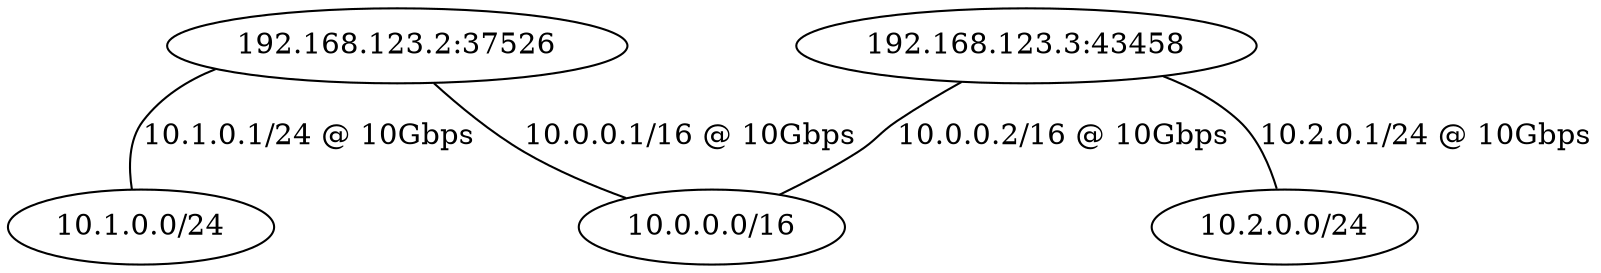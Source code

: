 graph {
    0 [label="192.168.123.2:37526"]
    1 [label="10.1.0.0/24"]
    2 [label="10.0.0.0/16"]
    3 [label="192.168.123.3:43458"]
    4 [label="10.2.0.0/24"]
    0 -- 1 [label="10.1.0.1/24 @ 10Gbps"]
    0 -- 2 [label="10.0.0.1/16 @ 10Gbps"]
    3 -- 4 [label="10.2.0.1/24 @ 10Gbps"]
    3 -- 2 [label="10.0.0.2/16 @ 10Gbps"]
}
